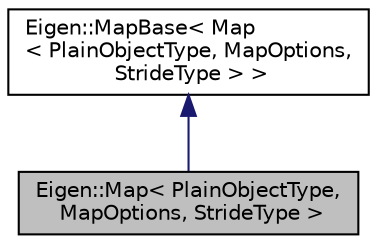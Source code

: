 digraph "Eigen::Map&lt; PlainObjectType, MapOptions, StrideType &gt;"
{
  edge [fontname="Helvetica",fontsize="10",labelfontname="Helvetica",labelfontsize="10"];
  node [fontname="Helvetica",fontsize="10",shape=record];
  Node1 [label="Eigen::Map\< PlainObjectType,\l MapOptions, StrideType \>",height=0.2,width=0.4,color="black", fillcolor="grey75", style="filled" fontcolor="black"];
  Node2 -> Node1 [dir="back",color="midnightblue",fontsize="10",style="solid",fontname="Helvetica"];
  Node2 [label="Eigen::MapBase\< Map\l\< PlainObjectType, MapOptions,\l StrideType \> \>",height=0.2,width=0.4,color="black", fillcolor="white", style="filled",URL="$classEigen_1_1MapBase.html"];
}
